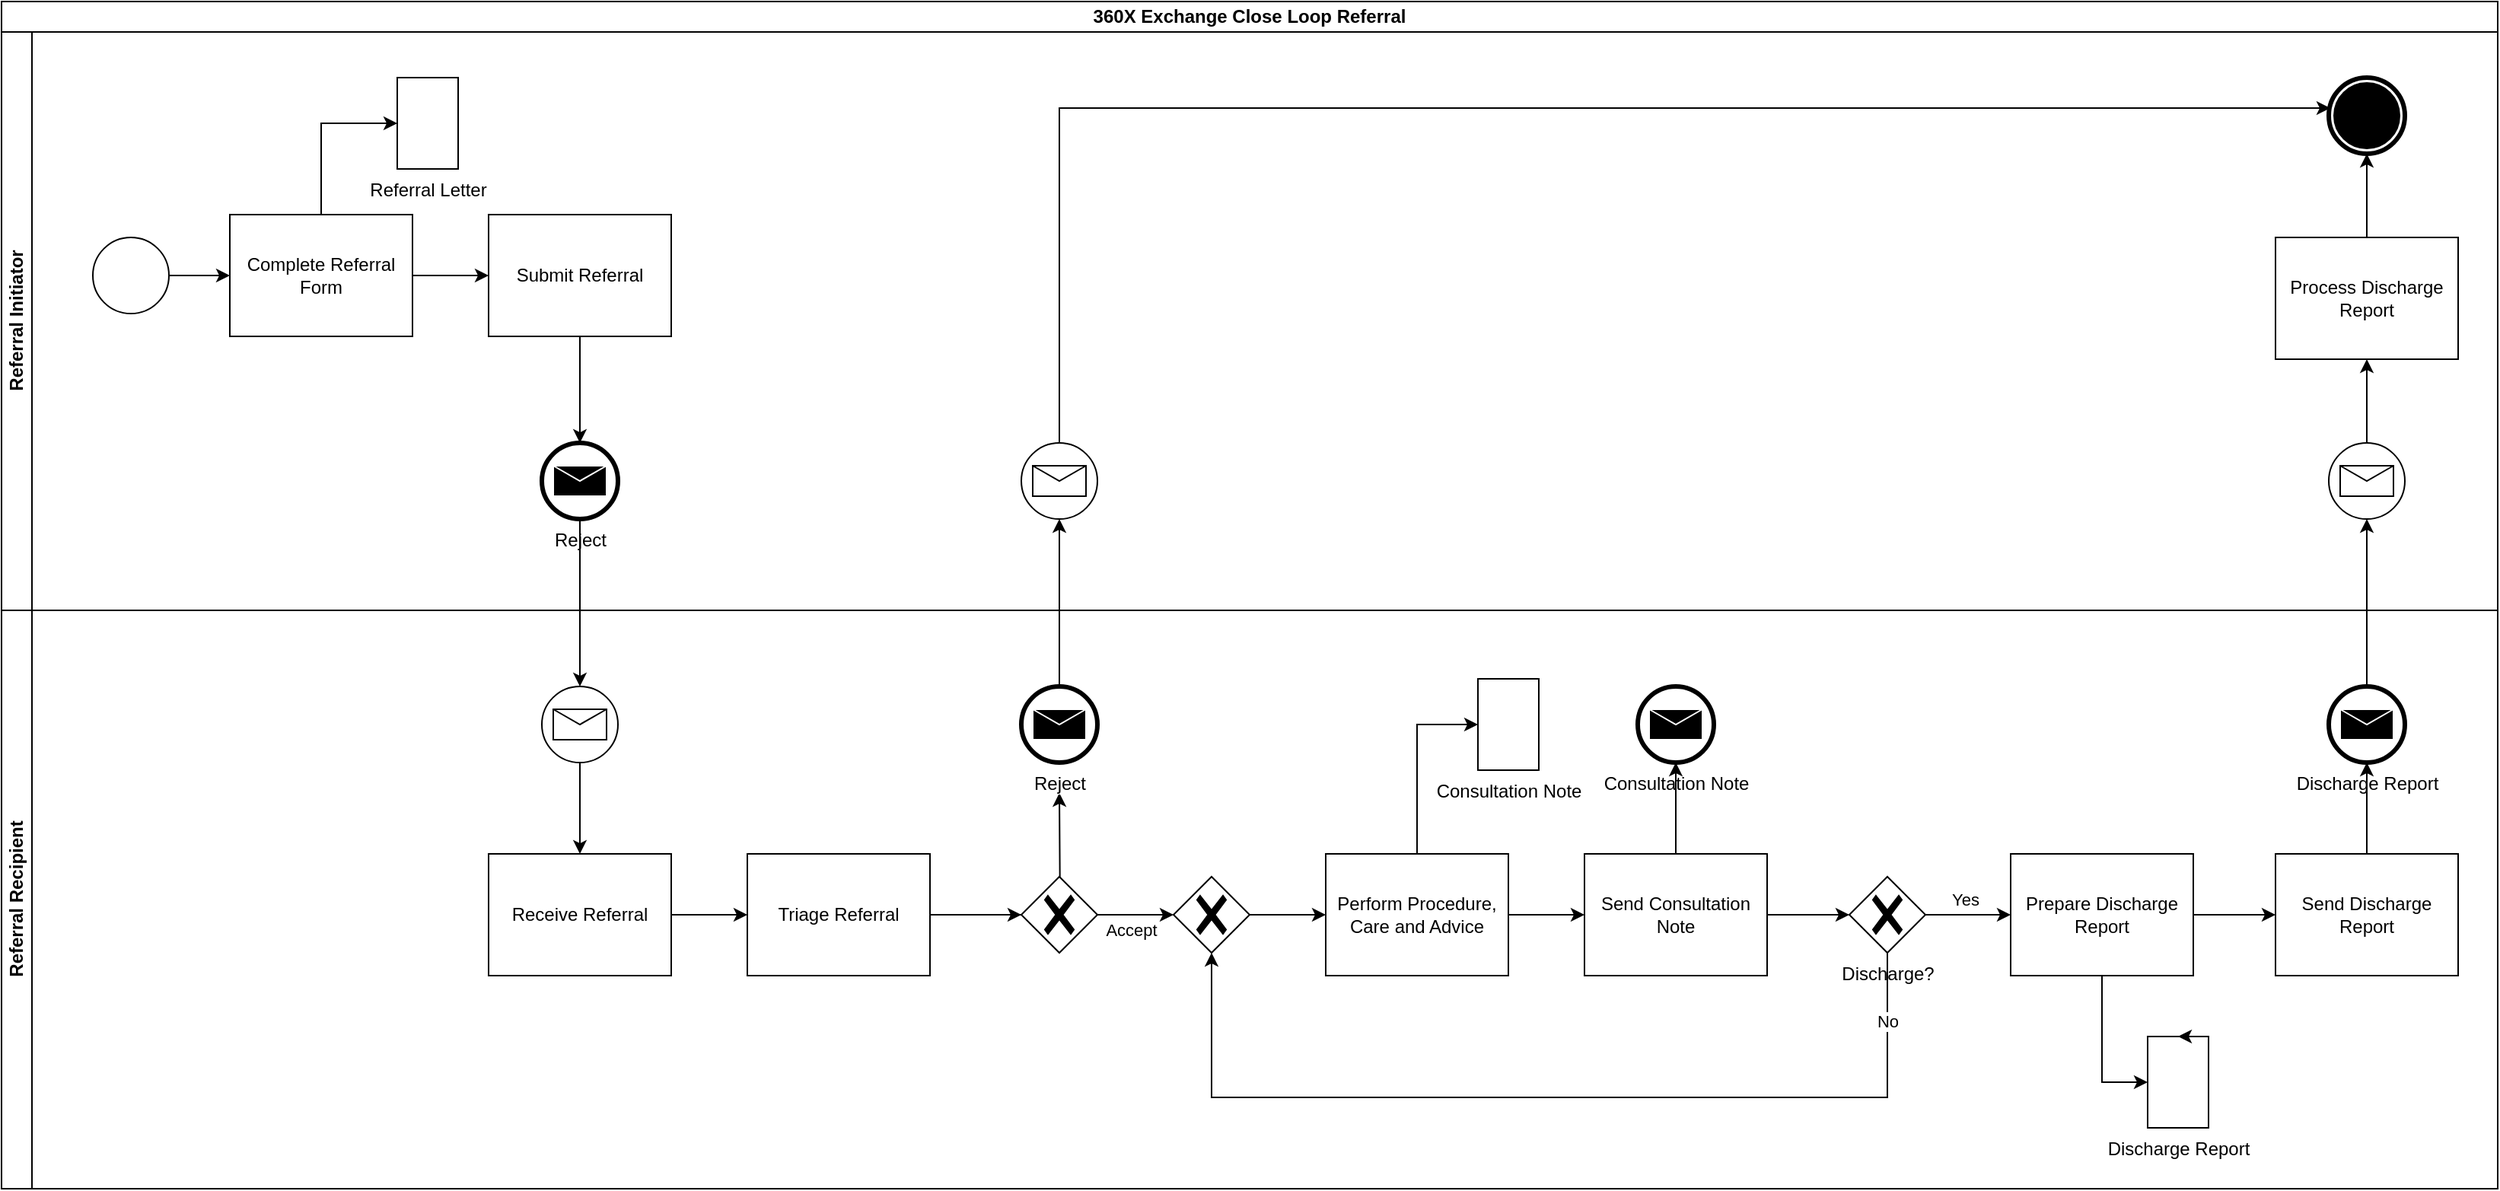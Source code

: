 <mxfile version="27.0.9">
  <diagram name="Page-1" id="mhcCw9Y-WHJ9YSm6l1Py">
    <mxGraphModel grid="1" page="1" gridSize="10" guides="1" tooltips="1" connect="1" arrows="1" fold="1" pageScale="1" pageWidth="827" pageHeight="1169" math="0" shadow="0">
      <root>
        <mxCell id="0" />
        <mxCell id="1" parent="0" />
        <mxCell id="g5N9hE3hsBz0X4arDoTH-1" value="360X Exchange Close Loop Referral" style="swimlane;html=1;childLayout=stackLayout;resizeParent=1;resizeParentMax=0;horizontal=1;startSize=20;horizontalStack=0;whiteSpace=wrap;" vertex="1" parent="1">
          <mxGeometry x="-20" y="40" width="1640" height="780" as="geometry" />
        </mxCell>
        <mxCell id="g5N9hE3hsBz0X4arDoTH-2" value="Referral Initiator" style="swimlane;html=1;startSize=20;horizontal=0;" vertex="1" parent="g5N9hE3hsBz0X4arDoTH-1">
          <mxGeometry y="20" width="1640" height="380" as="geometry" />
        </mxCell>
        <mxCell id="g5N9hE3hsBz0X4arDoTH-3" value="" style="edgeStyle=orthogonalEdgeStyle;rounded=0;orthogonalLoop=1;jettySize=auto;html=1;entryX=0;entryY=0.5;entryDx=0;entryDy=0;entryPerimeter=0;" edge="1" parent="g5N9hE3hsBz0X4arDoTH-2" source="g5N9hE3hsBz0X4arDoTH-4" target="g5N9hE3hsBz0X4arDoTH-6">
          <mxGeometry relative="1" as="geometry">
            <mxPoint x="155" y="160" as="targetPoint" />
          </mxGeometry>
        </mxCell>
        <mxCell id="g5N9hE3hsBz0X4arDoTH-4" value="" style="points=[[0.145,0.145,0],[0.5,0,0],[0.855,0.145,0],[1,0.5,0],[0.855,0.855,0],[0.5,1,0],[0.145,0.855,0],[0,0.5,0]];shape=mxgraph.bpmn.event;html=1;verticalLabelPosition=bottom;labelBackgroundColor=#ffffff;verticalAlign=top;align=center;perimeter=ellipsePerimeter;outlineConnect=0;aspect=fixed;outline=standard;symbol=general;" vertex="1" parent="g5N9hE3hsBz0X4arDoTH-2">
          <mxGeometry x="60" y="135" width="50" height="50" as="geometry" />
        </mxCell>
        <mxCell id="g5N9hE3hsBz0X4arDoTH-5" style="edgeStyle=orthogonalEdgeStyle;rounded=0;orthogonalLoop=1;jettySize=auto;html=1;" edge="1" parent="g5N9hE3hsBz0X4arDoTH-2" source="g5N9hE3hsBz0X4arDoTH-6">
          <mxGeometry relative="1" as="geometry">
            <mxPoint x="320" y="160" as="targetPoint" />
          </mxGeometry>
        </mxCell>
        <mxCell id="g5N9hE3hsBz0X4arDoTH-6" value="Complete Referral Form" style="points=[[0.25,0,0],[0.5,0,0],[0.75,0,0],[1,0.25,0],[1,0.5,0],[1,0.75,0],[0.75,1,0],[0.5,1,0],[0.25,1,0],[0,0.75,0],[0,0.5,0],[0,0.25,0]];shape=mxgraph.bpmn.task2;whiteSpace=wrap;rectStyle=rounded;size=10;html=1;container=1;expand=0;collapsible=0;taskMarker=user;" vertex="1" parent="g5N9hE3hsBz0X4arDoTH-2">
          <mxGeometry x="150" y="120" width="120" height="80" as="geometry" />
        </mxCell>
        <mxCell id="g5N9hE3hsBz0X4arDoTH-9" value="Submit Referral" style="points=[[0.25,0,0],[0.5,0,0],[0.75,0,0],[1,0.25,0],[1,0.5,0],[1,0.75,0],[0.75,1,0],[0.5,1,0],[0.25,1,0],[0,0.75,0],[0,0.5,0],[0,0.25,0]];shape=mxgraph.bpmn.task2;whiteSpace=wrap;rectStyle=rounded;size=10;html=1;container=1;expand=0;collapsible=0;taskMarker=send;" vertex="1" parent="g5N9hE3hsBz0X4arDoTH-2">
          <mxGeometry x="320" y="120" width="120" height="80" as="geometry" />
        </mxCell>
        <mxCell id="g5N9hE3hsBz0X4arDoTH-11" value="Referral Letter" style="shape=mxgraph.bpmn.data2;labelPosition=center;verticalLabelPosition=bottom;align=center;verticalAlign=top;size=15;html=1;bpmnTransferType=output;" vertex="1" parent="g5N9hE3hsBz0X4arDoTH-2">
          <mxGeometry x="260" y="30" width="40" height="60" as="geometry" />
        </mxCell>
        <mxCell id="g5N9hE3hsBz0X4arDoTH-12" style="edgeStyle=orthogonalEdgeStyle;rounded=0;orthogonalLoop=1;jettySize=auto;html=1;entryX=0;entryY=0.5;entryDx=0;entryDy=0;entryPerimeter=0;exitX=0.5;exitY=0;exitDx=0;exitDy=0;exitPerimeter=0;" edge="1" parent="g5N9hE3hsBz0X4arDoTH-2" source="g5N9hE3hsBz0X4arDoTH-6" target="g5N9hE3hsBz0X4arDoTH-11">
          <mxGeometry relative="1" as="geometry" />
        </mxCell>
        <mxCell id="g5N9hE3hsBz0X4arDoTH-19" value="Process Discharge Report" style="points=[[0.25,0,0],[0.5,0,0],[0.75,0,0],[1,0.25,0],[1,0.5,0],[1,0.75,0],[0.75,1,0],[0.5,1,0],[0.25,1,0],[0,0.75,0],[0,0.5,0],[0,0.25,0]];shape=mxgraph.bpmn.task2;whiteSpace=wrap;rectStyle=rounded;size=10;html=1;container=1;expand=0;collapsible=0;taskMarker=receive;" vertex="1" parent="g5N9hE3hsBz0X4arDoTH-2">
          <mxGeometry x="1494" y="135" width="120" height="80" as="geometry" />
        </mxCell>
        <mxCell id="g5N9hE3hsBz0X4arDoTH-20" value="" style="points=[[0.145,0.145,0],[0.5,0,0],[0.855,0.145,0],[1,0.5,0],[0.855,0.855,0],[0.5,1,0],[0.145,0.855,0],[0,0.5,0]];shape=mxgraph.bpmn.event;html=1;verticalLabelPosition=bottom;labelBackgroundColor=#ffffff;verticalAlign=top;align=center;perimeter=ellipsePerimeter;outlineConnect=0;aspect=fixed;outline=end;symbol=terminate;" vertex="1" parent="g5N9hE3hsBz0X4arDoTH-2">
          <mxGeometry x="1529" y="30" width="50" height="50" as="geometry" />
        </mxCell>
        <mxCell id="g5N9hE3hsBz0X4arDoTH-21" style="edgeStyle=orthogonalEdgeStyle;rounded=0;orthogonalLoop=1;jettySize=auto;html=1;" edge="1" parent="g5N9hE3hsBz0X4arDoTH-2" source="g5N9hE3hsBz0X4arDoTH-19" target="g5N9hE3hsBz0X4arDoTH-20">
          <mxGeometry relative="1" as="geometry" />
        </mxCell>
        <mxCell id="W1WzSocRWaV8S5QSeewT-10" style="edgeStyle=orthogonalEdgeStyle;rounded=0;orthogonalLoop=1;jettySize=auto;html=1;entryX=0.02;entryY=0.4;entryDx=0;entryDy=0;entryPerimeter=0;" edge="1" parent="g5N9hE3hsBz0X4arDoTH-2" source="W1WzSocRWaV8S5QSeewT-8" target="g5N9hE3hsBz0X4arDoTH-20">
          <mxGeometry relative="1" as="geometry">
            <Array as="points">
              <mxPoint x="695" y="50" />
            </Array>
          </mxGeometry>
        </mxCell>
        <mxCell id="W1WzSocRWaV8S5QSeewT-8" value="" style="points=[[0.145,0.145,0],[0.5,0,0],[0.855,0.145,0],[1,0.5,0],[0.855,0.855,0],[0.5,1,0],[0.145,0.855,0],[0,0.5,0]];shape=mxgraph.bpmn.event;html=1;verticalLabelPosition=bottom;labelBackgroundColor=#ffffff;verticalAlign=top;align=center;perimeter=ellipsePerimeter;outlineConnect=0;aspect=fixed;outline=standard;symbol=message;" vertex="1" parent="g5N9hE3hsBz0X4arDoTH-2">
          <mxGeometry x="670" y="270" width="50" height="50" as="geometry" />
        </mxCell>
        <mxCell id="W1WzSocRWaV8S5QSeewT-27" value="" style="points=[[0.145,0.145,0],[0.5,0,0],[0.855,0.145,0],[1,0.5,0],[0.855,0.855,0],[0.5,1,0],[0.145,0.855,0],[0,0.5,0]];shape=mxgraph.bpmn.event;html=1;verticalLabelPosition=bottom;labelBackgroundColor=#ffffff;verticalAlign=top;align=center;perimeter=ellipsePerimeter;outlineConnect=0;aspect=fixed;outline=standard;symbol=message;" vertex="1" parent="g5N9hE3hsBz0X4arDoTH-2">
          <mxGeometry x="1529" y="270" width="50" height="50" as="geometry" />
        </mxCell>
        <mxCell id="W1WzSocRWaV8S5QSeewT-30" style="edgeStyle=orthogonalEdgeStyle;rounded=0;orthogonalLoop=1;jettySize=auto;html=1;entryX=0.5;entryY=1;entryDx=0;entryDy=0;entryPerimeter=0;" edge="1" parent="g5N9hE3hsBz0X4arDoTH-2" source="W1WzSocRWaV8S5QSeewT-27" target="g5N9hE3hsBz0X4arDoTH-19">
          <mxGeometry relative="1" as="geometry" />
        </mxCell>
        <mxCell id="W1WzSocRWaV8S5QSeewT-38" value="Reject" style="points=[[0.145,0.145,0],[0.5,0,0],[0.855,0.145,0],[1,0.5,0],[0.855,0.855,0],[0.5,1,0],[0.145,0.855,0],[0,0.5,0]];shape=mxgraph.bpmn.event;html=1;verticalLabelPosition=bottom;labelBackgroundColor=#ffffff;verticalAlign=top;align=center;perimeter=ellipsePerimeter;outlineConnect=0;aspect=fixed;outline=end;symbol=message;" vertex="1" parent="g5N9hE3hsBz0X4arDoTH-2">
          <mxGeometry x="355" y="270" width="50" height="50" as="geometry" />
        </mxCell>
        <mxCell id="W1WzSocRWaV8S5QSeewT-41" style="edgeStyle=orthogonalEdgeStyle;rounded=0;orthogonalLoop=1;jettySize=auto;html=1;entryX=0.5;entryY=0;entryDx=0;entryDy=0;entryPerimeter=0;" edge="1" parent="g5N9hE3hsBz0X4arDoTH-2" source="g5N9hE3hsBz0X4arDoTH-9" target="W1WzSocRWaV8S5QSeewT-38">
          <mxGeometry relative="1" as="geometry" />
        </mxCell>
        <mxCell id="g5N9hE3hsBz0X4arDoTH-22" value="Referral Recipient" style="swimlane;html=1;startSize=20;horizontal=0;" vertex="1" parent="g5N9hE3hsBz0X4arDoTH-1">
          <mxGeometry y="400" width="1640" height="380" as="geometry" />
        </mxCell>
        <mxCell id="PTeG42SvYrZNoQo3uG_o-3" style="edgeStyle=orthogonalEdgeStyle;rounded=0;orthogonalLoop=1;jettySize=auto;html=1;" edge="1" parent="g5N9hE3hsBz0X4arDoTH-22" source="g5N9hE3hsBz0X4arDoTH-23" target="g5N9hE3hsBz0X4arDoTH-24">
          <mxGeometry relative="1" as="geometry" />
        </mxCell>
        <mxCell id="g5N9hE3hsBz0X4arDoTH-23" value="Receive Referral" style="points=[[0.25,0,0],[0.5,0,0],[0.75,0,0],[1,0.25,0],[1,0.5,0],[1,0.75,0],[0.75,1,0],[0.5,1,0],[0.25,1,0],[0,0.75,0],[0,0.5,0],[0,0.25,0]];shape=mxgraph.bpmn.task2;whiteSpace=wrap;rectStyle=rounded;size=10;html=1;container=1;expand=0;collapsible=0;taskMarker=receive;" vertex="1" parent="g5N9hE3hsBz0X4arDoTH-22">
          <mxGeometry x="320" y="160" width="120" height="80" as="geometry" />
        </mxCell>
        <mxCell id="g5N9hE3hsBz0X4arDoTH-24" value="Triage Referral" style="points=[[0.25,0,0],[0.5,0,0],[0.75,0,0],[1,0.25,0],[1,0.5,0],[1,0.75,0],[0.75,1,0],[0.5,1,0],[0.25,1,0],[0,0.75,0],[0,0.5,0],[0,0.25,0]];shape=mxgraph.bpmn.task2;whiteSpace=wrap;rectStyle=rounded;size=10;html=1;container=1;expand=0;collapsible=0;taskMarker=user;" vertex="1" parent="g5N9hE3hsBz0X4arDoTH-22">
          <mxGeometry x="490" y="160" width="120" height="80" as="geometry" />
        </mxCell>
        <mxCell id="g5N9hE3hsBz0X4arDoTH-25" style="edgeStyle=orthogonalEdgeStyle;rounded=0;orthogonalLoop=1;jettySize=auto;html=1;entryX=0;entryY=0.5;entryDx=0;entryDy=0;entryPerimeter=0;" edge="1" parent="g5N9hE3hsBz0X4arDoTH-22" source="W1WzSocRWaV8S5QSeewT-5" target="g5N9hE3hsBz0X4arDoTH-26">
          <mxGeometry relative="1" as="geometry">
            <mxPoint x="780" y="200" as="sourcePoint" />
          </mxGeometry>
        </mxCell>
        <mxCell id="g5N9hE3hsBz0X4arDoTH-26" value="Perform Procedure, Care&amp;nbsp;and Advice" style="points=[[0.25,0,0],[0.5,0,0],[0.75,0,0],[1,0.25,0],[1,0.5,0],[1,0.75,0],[0.75,1,0],[0.5,1,0],[0.25,1,0],[0,0.75,0],[0,0.5,0],[0,0.25,0]];shape=mxgraph.bpmn.task2;whiteSpace=wrap;rectStyle=rounded;size=10;html=1;container=1;expand=0;collapsible=0;taskMarker=user;" vertex="1" parent="g5N9hE3hsBz0X4arDoTH-22">
          <mxGeometry x="870" y="160" width="120" height="80" as="geometry" />
        </mxCell>
        <mxCell id="g5N9hE3hsBz0X4arDoTH-27" value="Prepare Discharge Report" style="points=[[0.25,0,0],[0.5,0,0],[0.75,0,0],[1,0.25,0],[1,0.5,0],[1,0.75,0],[0.75,1,0],[0.5,1,0],[0.25,1,0],[0,0.75,0],[0,0.5,0],[0,0.25,0]];shape=mxgraph.bpmn.task2;whiteSpace=wrap;rectStyle=rounded;size=10;html=1;container=1;expand=0;collapsible=0;taskMarker=user;" vertex="1" parent="g5N9hE3hsBz0X4arDoTH-22">
          <mxGeometry x="1320" y="160" width="120" height="80" as="geometry" />
        </mxCell>
        <mxCell id="g5N9hE3hsBz0X4arDoTH-28" style="edgeStyle=orthogonalEdgeStyle;rounded=0;orthogonalLoop=1;jettySize=auto;html=1;entryX=0;entryY=0.5;entryDx=0;entryDy=0;entryPerimeter=0;" edge="1" parent="g5N9hE3hsBz0X4arDoTH-22" source="W1WzSocRWaV8S5QSeewT-3" target="g5N9hE3hsBz0X4arDoTH-27">
          <mxGeometry relative="1" as="geometry" />
        </mxCell>
        <mxCell id="W1WzSocRWaV8S5QSeewT-22" value="Yes" style="edgeLabel;html=1;align=center;verticalAlign=middle;resizable=0;points=[];" connectable="0" vertex="1" parent="g5N9hE3hsBz0X4arDoTH-28">
          <mxGeometry x="-0.012" y="2" relative="1" as="geometry">
            <mxPoint x="-2" y="-8" as="offset" />
          </mxGeometry>
        </mxCell>
        <mxCell id="g5N9hE3hsBz0X4arDoTH-29" value="Send Discharge Report" style="points=[[0.25,0,0],[0.5,0,0],[0.75,0,0],[1,0.25,0],[1,0.5,0],[1,0.75,0],[0.75,1,0],[0.5,1,0],[0.25,1,0],[0,0.75,0],[0,0.5,0],[0,0.25,0]];shape=mxgraph.bpmn.task2;whiteSpace=wrap;rectStyle=rounded;size=10;html=1;container=1;expand=0;collapsible=0;taskMarker=send;" vertex="1" parent="g5N9hE3hsBz0X4arDoTH-22">
          <mxGeometry x="1494" y="160" width="120" height="80" as="geometry" />
        </mxCell>
        <mxCell id="g5N9hE3hsBz0X4arDoTH-30" style="edgeStyle=orthogonalEdgeStyle;rounded=0;orthogonalLoop=1;jettySize=auto;html=1;entryX=0;entryY=0.5;entryDx=0;entryDy=0;entryPerimeter=0;" edge="1" parent="g5N9hE3hsBz0X4arDoTH-22" source="g5N9hE3hsBz0X4arDoTH-27" target="g5N9hE3hsBz0X4arDoTH-29">
          <mxGeometry relative="1" as="geometry" />
        </mxCell>
        <mxCell id="g5N9hE3hsBz0X4arDoTH-31" value="Discharge Report" style="shape=mxgraph.bpmn.data2;labelPosition=center;verticalLabelPosition=bottom;align=center;verticalAlign=top;size=15;html=1;bpmnTransferType=output;" vertex="1" parent="g5N9hE3hsBz0X4arDoTH-22">
          <mxGeometry x="1410" y="280" width="40" height="60" as="geometry" />
        </mxCell>
        <mxCell id="PTeG42SvYrZNoQo3uG_o-5" style="edgeStyle=orthogonalEdgeStyle;rounded=0;orthogonalLoop=1;jettySize=auto;html=1;entryX=0.5;entryY=1;entryDx=0;entryDy=0;entryPerimeter=0;" edge="1" parent="g5N9hE3hsBz0X4arDoTH-22" source="g5N9hE3hsBz0X4arDoTH-24">
          <mxGeometry relative="1" as="geometry">
            <mxPoint x="695" y="120" as="targetPoint" />
          </mxGeometry>
        </mxCell>
        <mxCell id="W1WzSocRWaV8S5QSeewT-1" value="" style="points=[[0.25,0.25,0],[0.5,0,0],[0.75,0.25,0],[1,0.5,0],[0.75,0.75,0],[0.5,1,0],[0.25,0.75,0],[0,0.5,0]];shape=mxgraph.bpmn.gateway2;html=1;verticalLabelPosition=bottom;labelBackgroundColor=#ffffff;verticalAlign=top;align=center;perimeter=rhombusPerimeter;outlineConnect=0;outline=none;symbol=none;gwType=exclusive;" vertex="1" parent="g5N9hE3hsBz0X4arDoTH-22">
          <mxGeometry x="670" y="175" width="50" height="50" as="geometry" />
        </mxCell>
        <mxCell id="W1WzSocRWaV8S5QSeewT-2" value="" style="edgeStyle=orthogonalEdgeStyle;rounded=0;orthogonalLoop=1;jettySize=auto;html=1;entryX=0;entryY=0.5;entryDx=0;entryDy=0;entryPerimeter=0;" edge="1" parent="g5N9hE3hsBz0X4arDoTH-22" source="g5N9hE3hsBz0X4arDoTH-24" target="W1WzSocRWaV8S5QSeewT-1">
          <mxGeometry relative="1" as="geometry">
            <mxPoint x="650" y="640" as="sourcePoint" />
            <mxPoint x="790" y="640" as="targetPoint" />
          </mxGeometry>
        </mxCell>
        <mxCell id="W1WzSocRWaV8S5QSeewT-3" value="Discharge?" style="points=[[0.25,0.25,0],[0.5,0,0],[0.75,0.25,0],[1,0.5,0],[0.75,0.75,0],[0.5,1,0],[0.25,0.75,0],[0,0.5,0]];shape=mxgraph.bpmn.gateway2;html=1;verticalLabelPosition=bottom;labelBackgroundColor=#ffffff;verticalAlign=top;align=center;perimeter=rhombusPerimeter;outlineConnect=0;outline=none;symbol=none;gwType=exclusive;" vertex="1" parent="g5N9hE3hsBz0X4arDoTH-22">
          <mxGeometry x="1214" y="175" width="50" height="50" as="geometry" />
        </mxCell>
        <mxCell id="W1WzSocRWaV8S5QSeewT-6" value="" style="edgeStyle=orthogonalEdgeStyle;rounded=0;orthogonalLoop=1;jettySize=auto;html=1;entryX=0;entryY=0.5;entryDx=0;entryDy=0;entryPerimeter=0;" edge="1" parent="g5N9hE3hsBz0X4arDoTH-22" source="W1WzSocRWaV8S5QSeewT-1" target="W1WzSocRWaV8S5QSeewT-5">
          <mxGeometry relative="1" as="geometry">
            <mxPoint x="750" y="640" as="sourcePoint" />
            <mxPoint x="1000" y="640" as="targetPoint" />
          </mxGeometry>
        </mxCell>
        <mxCell id="W1WzSocRWaV8S5QSeewT-19" value="Accept" style="edgeLabel;html=1;align=center;verticalAlign=middle;resizable=0;points=[];" connectable="0" vertex="1" parent="W1WzSocRWaV8S5QSeewT-6">
          <mxGeometry x="-0.133" y="-3" relative="1" as="geometry">
            <mxPoint y="7" as="offset" />
          </mxGeometry>
        </mxCell>
        <mxCell id="W1WzSocRWaV8S5QSeewT-5" value="" style="points=[[0.25,0.25,0],[0.5,0,0],[0.75,0.25,0],[1,0.5,0],[0.75,0.75,0],[0.5,1,0],[0.25,0.75,0],[0,0.5,0]];shape=mxgraph.bpmn.gateway2;html=1;verticalLabelPosition=bottom;labelBackgroundColor=#ffffff;verticalAlign=top;align=center;perimeter=rhombusPerimeter;outlineConnect=0;outline=none;symbol=none;gwType=exclusive;" vertex="1" parent="g5N9hE3hsBz0X4arDoTH-22">
          <mxGeometry x="770" y="175" width="50" height="50" as="geometry" />
        </mxCell>
        <mxCell id="W1WzSocRWaV8S5QSeewT-7" value="Reject" style="points=[[0.145,0.145,0],[0.5,0,0],[0.855,0.145,0],[1,0.5,0],[0.855,0.855,0],[0.5,1,0],[0.145,0.855,0],[0,0.5,0]];shape=mxgraph.bpmn.event;html=1;verticalLabelPosition=bottom;labelBackgroundColor=#ffffff;verticalAlign=top;align=center;perimeter=ellipsePerimeter;outlineConnect=0;aspect=fixed;outline=end;symbol=message;" vertex="1" parent="g5N9hE3hsBz0X4arDoTH-22">
          <mxGeometry x="670" y="50" width="50" height="50" as="geometry" />
        </mxCell>
        <mxCell id="W1WzSocRWaV8S5QSeewT-13" style="edgeStyle=orthogonalEdgeStyle;rounded=0;orthogonalLoop=1;jettySize=auto;html=1;" edge="1" parent="g5N9hE3hsBz0X4arDoTH-22" source="W1WzSocRWaV8S5QSeewT-11" target="W1WzSocRWaV8S5QSeewT-3">
          <mxGeometry relative="1" as="geometry" />
        </mxCell>
        <mxCell id="W1WzSocRWaV8S5QSeewT-11" value="Send Consultation Note" style="points=[[0.25,0,0],[0.5,0,0],[0.75,0,0],[1,0.25,0],[1,0.5,0],[1,0.75,0],[0.75,1,0],[0.5,1,0],[0.25,1,0],[0,0.75,0],[0,0.5,0],[0,0.25,0]];shape=mxgraph.bpmn.task2;whiteSpace=wrap;rectStyle=rounded;size=10;html=1;container=1;expand=0;collapsible=0;taskMarker=send;" vertex="1" parent="g5N9hE3hsBz0X4arDoTH-22">
          <mxGeometry x="1040" y="160" width="120" height="80" as="geometry" />
        </mxCell>
        <mxCell id="W1WzSocRWaV8S5QSeewT-12" value="" style="edgeStyle=orthogonalEdgeStyle;rounded=0;orthogonalLoop=1;jettySize=auto;html=1;entryX=0;entryY=0.5;entryDx=0;entryDy=0;entryPerimeter=0;" edge="1" parent="g5N9hE3hsBz0X4arDoTH-22" source="g5N9hE3hsBz0X4arDoTH-26" target="W1WzSocRWaV8S5QSeewT-11">
          <mxGeometry relative="1" as="geometry">
            <mxPoint x="1040" y="640" as="sourcePoint" />
            <mxPoint x="1150" y="640" as="targetPoint" />
          </mxGeometry>
        </mxCell>
        <mxCell id="W1WzSocRWaV8S5QSeewT-14" style="edgeStyle=orthogonalEdgeStyle;rounded=0;orthogonalLoop=1;jettySize=auto;html=1;entryX=0;entryY=0.5;entryDx=0;entryDy=0;entryPerimeter=0;" edge="1" parent="g5N9hE3hsBz0X4arDoTH-22" source="g5N9hE3hsBz0X4arDoTH-27" target="g5N9hE3hsBz0X4arDoTH-31">
          <mxGeometry relative="1" as="geometry">
            <Array as="points">
              <mxPoint x="1380" y="310" />
            </Array>
          </mxGeometry>
        </mxCell>
        <mxCell id="W1WzSocRWaV8S5QSeewT-15" style="edgeStyle=orthogonalEdgeStyle;rounded=0;orthogonalLoop=1;jettySize=auto;html=1;exitX=0;exitY=0;exitDx=25;exitDy=0;exitPerimeter=0;entryX=0.5;entryY=0;entryDx=0;entryDy=0;entryPerimeter=0;" edge="1" parent="g5N9hE3hsBz0X4arDoTH-22" source="g5N9hE3hsBz0X4arDoTH-31" target="g5N9hE3hsBz0X4arDoTH-31">
          <mxGeometry relative="1" as="geometry" />
        </mxCell>
        <mxCell id="W1WzSocRWaV8S5QSeewT-18" style="edgeStyle=orthogonalEdgeStyle;rounded=0;orthogonalLoop=1;jettySize=auto;html=1;entryX=0.5;entryY=1;entryDx=0;entryDy=0;entryPerimeter=0;" edge="1" parent="g5N9hE3hsBz0X4arDoTH-22" source="W1WzSocRWaV8S5QSeewT-3" target="W1WzSocRWaV8S5QSeewT-5">
          <mxGeometry relative="1" as="geometry">
            <Array as="points">
              <mxPoint x="1239" y="320" />
              <mxPoint x="795" y="320" />
            </Array>
          </mxGeometry>
        </mxCell>
        <mxCell id="W1WzSocRWaV8S5QSeewT-21" value="No" style="edgeLabel;html=1;align=center;verticalAlign=middle;resizable=0;points=[];" connectable="0" vertex="1" parent="W1WzSocRWaV8S5QSeewT-18">
          <mxGeometry x="-0.937" y="-2" relative="1" as="geometry">
            <mxPoint x="2" y="25" as="offset" />
          </mxGeometry>
        </mxCell>
        <mxCell id="W1WzSocRWaV8S5QSeewT-25" value="Consultation Note" style="points=[[0.145,0.145,0],[0.5,0,0],[0.855,0.145,0],[1,0.5,0],[0.855,0.855,0],[0.5,1,0],[0.145,0.855,0],[0,0.5,0]];shape=mxgraph.bpmn.event;html=1;verticalLabelPosition=bottom;labelBackgroundColor=#ffffff;verticalAlign=top;align=center;perimeter=ellipsePerimeter;outlineConnect=0;aspect=fixed;outline=end;symbol=message;" vertex="1" parent="g5N9hE3hsBz0X4arDoTH-22">
          <mxGeometry x="1075" y="50" width="50" height="50" as="geometry" />
        </mxCell>
        <mxCell id="W1WzSocRWaV8S5QSeewT-17" style="edgeStyle=orthogonalEdgeStyle;rounded=0;orthogonalLoop=1;jettySize=auto;html=1;entryX=0.5;entryY=1;entryDx=0;entryDy=0;entryPerimeter=0;" edge="1" parent="g5N9hE3hsBz0X4arDoTH-22" source="W1WzSocRWaV8S5QSeewT-11" target="W1WzSocRWaV8S5QSeewT-25">
          <mxGeometry relative="1" as="geometry">
            <mxPoint x="1100" y="-50" as="targetPoint" />
          </mxGeometry>
        </mxCell>
        <mxCell id="W1WzSocRWaV8S5QSeewT-31" value="Discharge Report" style="points=[[0.145,0.145,0],[0.5,0,0],[0.855,0.145,0],[1,0.5,0],[0.855,0.855,0],[0.5,1,0],[0.145,0.855,0],[0,0.5,0]];shape=mxgraph.bpmn.event;html=1;verticalLabelPosition=bottom;labelBackgroundColor=#ffffff;verticalAlign=top;align=center;perimeter=ellipsePerimeter;outlineConnect=0;aspect=fixed;outline=end;symbol=message;" vertex="1" parent="g5N9hE3hsBz0X4arDoTH-22">
          <mxGeometry x="1529" y="50" width="50" height="50" as="geometry" />
        </mxCell>
        <mxCell id="W1WzSocRWaV8S5QSeewT-33" style="edgeStyle=orthogonalEdgeStyle;rounded=0;orthogonalLoop=1;jettySize=auto;html=1;entryX=0.5;entryY=1;entryDx=0;entryDy=0;entryPerimeter=0;" edge="1" parent="g5N9hE3hsBz0X4arDoTH-22" source="g5N9hE3hsBz0X4arDoTH-29" target="W1WzSocRWaV8S5QSeewT-31">
          <mxGeometry relative="1" as="geometry" />
        </mxCell>
        <mxCell id="W1WzSocRWaV8S5QSeewT-34" value="" style="points=[[0.145,0.145,0],[0.5,0,0],[0.855,0.145,0],[1,0.5,0],[0.855,0.855,0],[0.5,1,0],[0.145,0.855,0],[0,0.5,0]];shape=mxgraph.bpmn.event;html=1;verticalLabelPosition=bottom;labelBackgroundColor=#ffffff;verticalAlign=top;align=center;perimeter=ellipsePerimeter;outlineConnect=0;aspect=fixed;outline=standard;symbol=message;" vertex="1" parent="g5N9hE3hsBz0X4arDoTH-22">
          <mxGeometry x="355" y="50" width="50" height="50" as="geometry" />
        </mxCell>
        <mxCell id="W1WzSocRWaV8S5QSeewT-35" style="edgeStyle=orthogonalEdgeStyle;rounded=0;orthogonalLoop=1;jettySize=auto;html=1;entryX=0.5;entryY=0;entryDx=0;entryDy=0;entryPerimeter=0;" edge="1" parent="g5N9hE3hsBz0X4arDoTH-22" source="W1WzSocRWaV8S5QSeewT-34" target="g5N9hE3hsBz0X4arDoTH-23">
          <mxGeometry relative="1" as="geometry" />
        </mxCell>
        <mxCell id="W1WzSocRWaV8S5QSeewT-36" value="Consultation Note" style="shape=mxgraph.bpmn.data2;labelPosition=center;verticalLabelPosition=bottom;align=center;verticalAlign=top;size=15;html=1;bpmnTransferType=output;" vertex="1" parent="g5N9hE3hsBz0X4arDoTH-22">
          <mxGeometry x="970" y="45" width="40" height="60" as="geometry" />
        </mxCell>
        <mxCell id="W1WzSocRWaV8S5QSeewT-37" style="edgeStyle=orthogonalEdgeStyle;rounded=0;orthogonalLoop=1;jettySize=auto;html=1;entryX=0;entryY=0.5;entryDx=0;entryDy=0;entryPerimeter=0;" edge="1" parent="g5N9hE3hsBz0X4arDoTH-22" source="g5N9hE3hsBz0X4arDoTH-26" target="W1WzSocRWaV8S5QSeewT-36">
          <mxGeometry relative="1" as="geometry" />
        </mxCell>
        <mxCell id="W1WzSocRWaV8S5QSeewT-9" style="edgeStyle=orthogonalEdgeStyle;rounded=0;orthogonalLoop=1;jettySize=auto;html=1;entryX=0.5;entryY=1;entryDx=0;entryDy=0;entryPerimeter=0;" edge="1" parent="g5N9hE3hsBz0X4arDoTH-1" source="W1WzSocRWaV8S5QSeewT-7" target="W1WzSocRWaV8S5QSeewT-8">
          <mxGeometry relative="1" as="geometry" />
        </mxCell>
        <mxCell id="W1WzSocRWaV8S5QSeewT-32" style="edgeStyle=orthogonalEdgeStyle;rounded=0;orthogonalLoop=1;jettySize=auto;html=1;entryX=0.5;entryY=1;entryDx=0;entryDy=0;entryPerimeter=0;" edge="1" parent="g5N9hE3hsBz0X4arDoTH-1" source="W1WzSocRWaV8S5QSeewT-31" target="W1WzSocRWaV8S5QSeewT-27">
          <mxGeometry relative="1" as="geometry" />
        </mxCell>
        <mxCell id="W1WzSocRWaV8S5QSeewT-42" style="edgeStyle=orthogonalEdgeStyle;rounded=0;orthogonalLoop=1;jettySize=auto;html=1;entryX=0.5;entryY=0;entryDx=0;entryDy=0;entryPerimeter=0;" edge="1" parent="g5N9hE3hsBz0X4arDoTH-1" source="W1WzSocRWaV8S5QSeewT-38" target="W1WzSocRWaV8S5QSeewT-34">
          <mxGeometry relative="1" as="geometry" />
        </mxCell>
      </root>
    </mxGraphModel>
  </diagram>
</mxfile>
